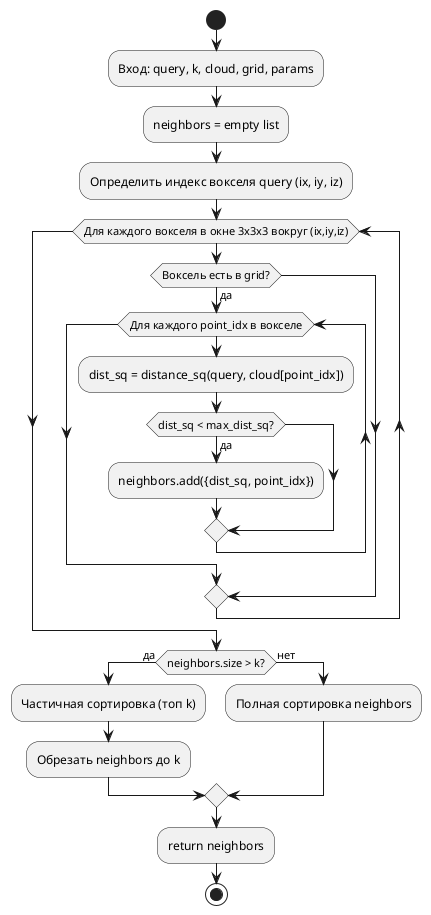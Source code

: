 @startuml 
start
:Вход: query, k, cloud, grid, params;
:neighbors = empty list;
:Определить индекс вокселя query (ix, iy, iz);
while (Для каждого вокселя в окне 3x3x3 вокруг (ix,iy,iz))
  if (Воксель есть в grid?) then (да)
    while (Для каждого point_idx в вокселе)
      :dist_sq = distance_sq(query, cloud[point_idx]);
      if (dist_sq < max_dist_sq?) then (да)
        :neighbors.add({dist_sq, point_idx});
      endif
    endwhile
  endif
endwhile
if (neighbors.size > k?) then (да)
  :Частичная сортировка (топ k);
  :Обрезать neighbors до k;
else (нет)
  :Полная сортировка neighbors;
endif
:return neighbors;
stop

@enduml